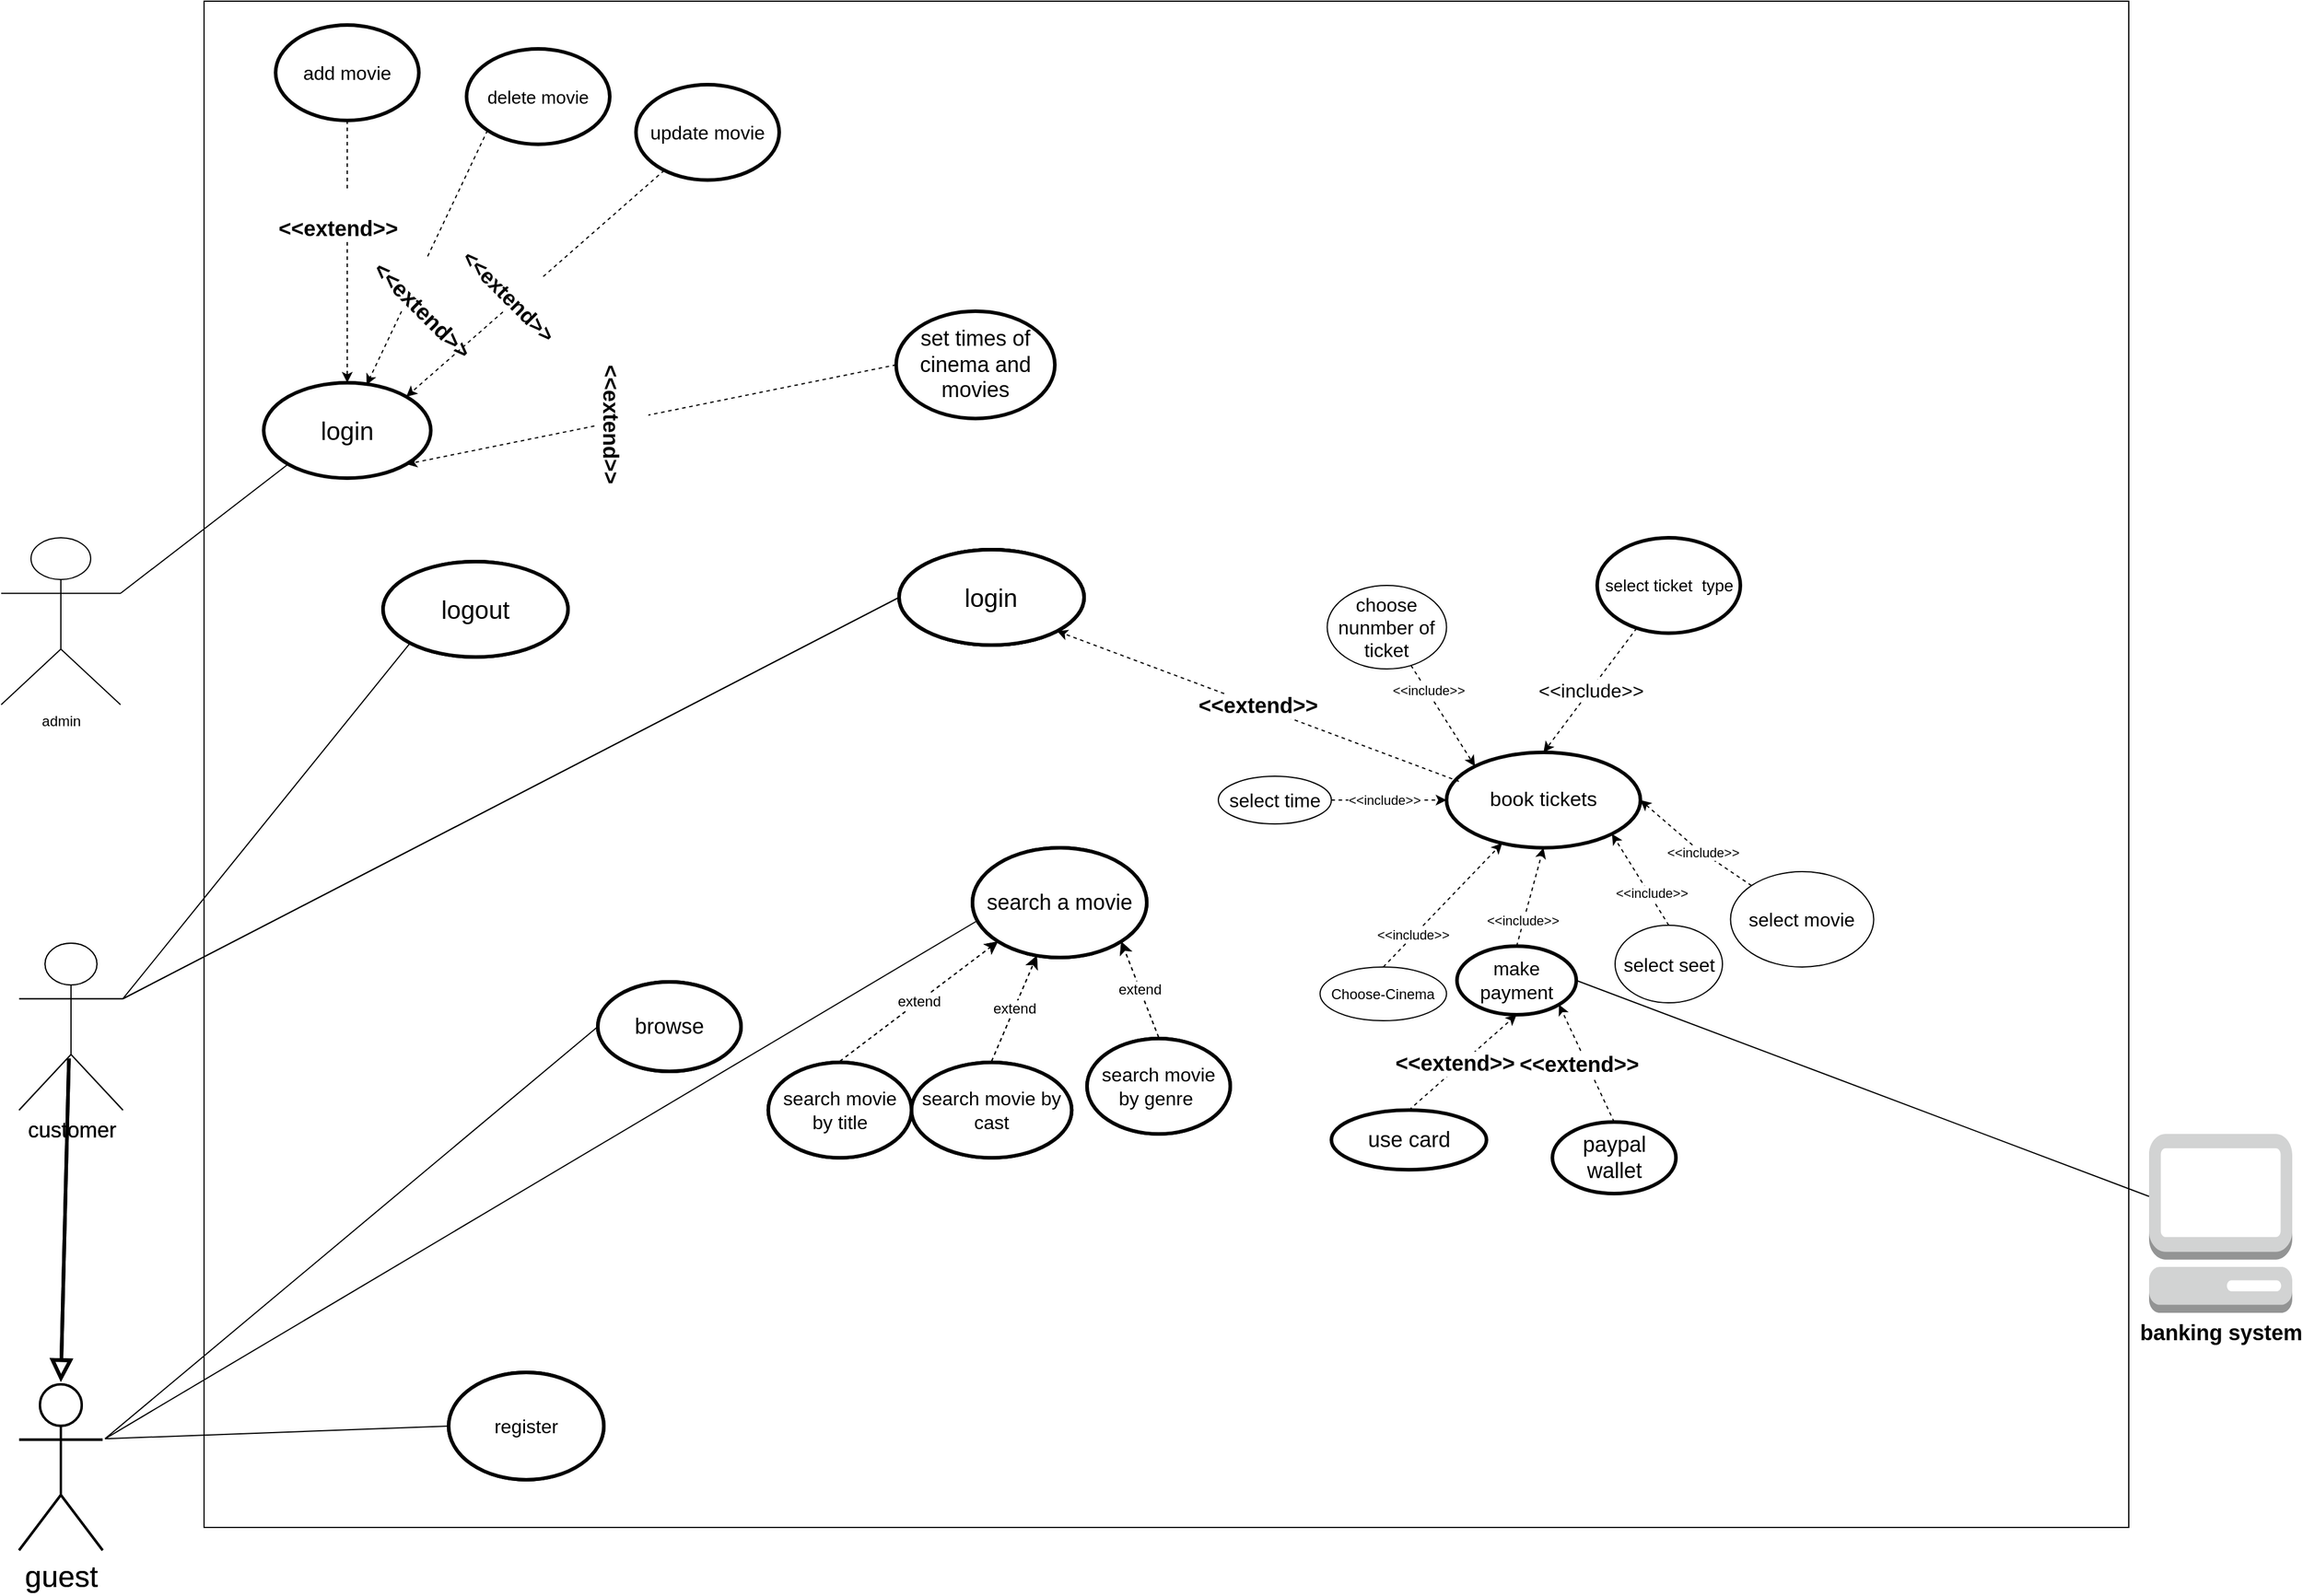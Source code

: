 <mxfile version="22.1.2" type="device">
  <diagram name="Page-1" id="yg3Ke7iq7xAfI2atLf7p">
    <mxGraphModel dx="1985" dy="968" grid="1" gridSize="10" guides="1" tooltips="1" connect="1" arrows="1" fold="1" page="1" pageScale="1" pageWidth="2339" pageHeight="3300" math="0" shadow="0">
      <root>
        <mxCell id="0" />
        <mxCell id="1" parent="0" />
        <mxCell id="-y94Y-7Hre3Z8ivUOW0h-22" value="" style="whiteSpace=wrap;html=1;direction=south;" parent="1" vertex="1">
          <mxGeometry x="380" y="250" width="1613" height="1280" as="geometry" />
        </mxCell>
        <mxCell id="-y94Y-7Hre3Z8ivUOW0h-24" value="admin&lt;br&gt;" style="shape=umlActor;verticalLabelPosition=bottom;verticalAlign=top;html=1;outlineConnect=0;" parent="1" vertex="1">
          <mxGeometry x="210" y="700" width="100" height="140" as="geometry" />
        </mxCell>
        <mxCell id="-y94Y-7Hre3Z8ivUOW0h-39" value="delete movie" style="ellipse;whiteSpace=wrap;html=1;strokeWidth=3;fontSize=15;" parent="1" vertex="1">
          <mxGeometry x="600" y="290" width="120" height="80" as="geometry" />
        </mxCell>
        <mxCell id="-y94Y-7Hre3Z8ivUOW0h-40" value="update movie" style="ellipse;whiteSpace=wrap;html=1;strokeWidth=3;fontSize=16;" parent="1" vertex="1">
          <mxGeometry x="742" y="320" width="120" height="80" as="geometry" />
        </mxCell>
        <mxCell id="-y94Y-7Hre3Z8ivUOW0h-41" value="add movie" style="ellipse;whiteSpace=wrap;html=1;strokeWidth=3;fontSize=16;" parent="1" vertex="1">
          <mxGeometry x="440" y="270" width="120" height="80" as="geometry" />
        </mxCell>
        <mxCell id="-y94Y-7Hre3Z8ivUOW0h-73" value="customer" style="shape=umlActor;verticalLabelPosition=bottom;verticalAlign=top;html=1;outlineConnect=0;fontSize=18;" parent="1" vertex="1">
          <mxGeometry x="225" y="1040" width="87" height="140" as="geometry" />
        </mxCell>
        <mxCell id="-y94Y-7Hre3Z8ivUOW0h-74" value="login" style="ellipse;whiteSpace=wrap;html=1;fontSize=21;strokeWidth=3;" parent="1" vertex="1">
          <mxGeometry x="962.49" y="710" width="155" height="80" as="geometry" />
        </mxCell>
        <mxCell id="-y94Y-7Hre3Z8ivUOW0h-75" value="" style="endArrow=none;html=1;rounded=0;exitX=1;exitY=0.333;exitDx=0;exitDy=0;exitPerimeter=0;entryX=0;entryY=0.5;entryDx=0;entryDy=0;" parent="1" source="-y94Y-7Hre3Z8ivUOW0h-73" target="-y94Y-7Hre3Z8ivUOW0h-74" edge="1">
          <mxGeometry width="50" height="50" relative="1" as="geometry">
            <mxPoint x="310" y="1110" as="sourcePoint" />
            <mxPoint x="570" y="1140" as="targetPoint" />
          </mxGeometry>
        </mxCell>
        <mxCell id="-y94Y-7Hre3Z8ivUOW0h-78" value="" style="endArrow=none;html=1;rounded=0;entryX=0;entryY=0.5;entryDx=0;entryDy=0;exitX=1;exitY=0.333;exitDx=0;exitDy=0;exitPerimeter=0;" parent="1" source="6ZLHxFZw9dPeJ8HSJJP--1" target="tcdiOta1i8A0kSMpZ-dg-1" edge="1">
          <mxGeometry width="50" height="50" relative="1" as="geometry">
            <mxPoint x="317" y="1211.69" as="sourcePoint" />
            <mxPoint x="740.0" y="1631.69" as="targetPoint" />
          </mxGeometry>
        </mxCell>
        <mxCell id="-y94Y-7Hre3Z8ivUOW0h-80" value="book tickets" style="ellipse;whiteSpace=wrap;html=1;fontSize=17;strokeWidth=3;" parent="1" vertex="1">
          <mxGeometry x="1421.25" y="880" width="162.5" height="80" as="geometry" />
        </mxCell>
        <mxCell id="qH8tkPK954UpogB6O1-f-7" value="&lt;span style=&quot;font-size: 18px;&quot;&gt;browse&lt;/span&gt;" style="ellipse;whiteSpace=wrap;html=1;strokeWidth=3;" parent="1" vertex="1">
          <mxGeometry x="710" y="1072.5" width="120" height="75" as="geometry" />
        </mxCell>
        <mxCell id="qH8tkPK954UpogB6O1-f-19" value="&lt;font style=&quot;font-size: 18px;&quot;&gt;set times of cinema and movies&lt;/font&gt;" style="ellipse;whiteSpace=wrap;html=1;strokeWidth=3;" parent="1" vertex="1">
          <mxGeometry x="960" y="510" width="133" height="90" as="geometry" />
        </mxCell>
        <mxCell id="6ZLHxFZw9dPeJ8HSJJP--1" value="guest" style="shape=umlActor;verticalLabelPosition=bottom;verticalAlign=top;html=1;outlineConnect=0;strokeWidth=2;perimeterSpacing=2;gradientColor=none;fontSize=25;" parent="1" vertex="1">
          <mxGeometry x="225" y="1410.0" width="70" height="139.12" as="geometry" />
        </mxCell>
        <mxCell id="6ZLHxFZw9dPeJ8HSJJP--14" value="login" style="ellipse;whiteSpace=wrap;html=1;strokeWidth=3;fontSize=21;" parent="1" vertex="1">
          <mxGeometry x="430" y="570" width="140" height="80" as="geometry" />
        </mxCell>
        <mxCell id="tcdiOta1i8A0kSMpZ-dg-1" value="register" style="ellipse;whiteSpace=wrap;html=1;fontSize=16;strokeWidth=3;" parent="1" vertex="1">
          <mxGeometry x="585" y="1400" width="130" height="90" as="geometry" />
        </mxCell>
        <mxCell id="MmWd50pi_uw82_twLhVZ-1" value="" style="endArrow=classic;html=1;rounded=0;exitX=0;exitY=1;exitDx=0;exitDy=0;entryX=0.616;entryY=0.022;entryDx=0;entryDy=0;dashed=1;entryPerimeter=0;" parent="1" source="-y94Y-7Hre3Z8ivUOW0h-39" target="6ZLHxFZw9dPeJ8HSJJP--14" edge="1">
          <mxGeometry relative="1" as="geometry">
            <mxPoint x="650" y="420" as="sourcePoint" />
            <mxPoint x="750" y="420" as="targetPoint" />
          </mxGeometry>
        </mxCell>
        <mxCell id="MmWd50pi_uw82_twLhVZ-2" value="&lt;br style=&quot;border-color: var(--border-color); font-size: 18px;&quot;&gt;&amp;lt;&amp;lt;extend&amp;gt;&amp;gt;" style="edgeLabel;resizable=0;html=1;align=center;verticalAlign=bottom;fontSize=19;horizontal=1;fontStyle=1;rotation=45;" parent="MmWd50pi_uw82_twLhVZ-1" connectable="0" vertex="1">
          <mxGeometry relative="1" as="geometry">
            <mxPoint x="-15" y="54" as="offset" />
          </mxGeometry>
        </mxCell>
        <mxCell id="MmWd50pi_uw82_twLhVZ-3" value="" style="endArrow=classic;html=1;rounded=0;entryX=1;entryY=0;entryDx=0;entryDy=0;dashed=1;" parent="1" source="-y94Y-7Hre3Z8ivUOW0h-40" target="6ZLHxFZw9dPeJ8HSJJP--14" edge="1">
          <mxGeometry relative="1" as="geometry">
            <mxPoint x="660" y="490" as="sourcePoint" />
            <mxPoint x="760" y="490" as="targetPoint" />
          </mxGeometry>
        </mxCell>
        <mxCell id="MmWd50pi_uw82_twLhVZ-4" value="&lt;br style=&quot;border-color: var(--border-color);&quot;&gt;&amp;lt;&amp;lt;extend&amp;gt;&amp;gt;" style="edgeLabel;resizable=0;html=1;align=center;verticalAlign=middle;fontSize=18;fontStyle=1;rotation=45;" parent="MmWd50pi_uw82_twLhVZ-3" connectable="0" vertex="1">
          <mxGeometry relative="1" as="geometry">
            <mxPoint x="-15" y="3" as="offset" />
          </mxGeometry>
        </mxCell>
        <mxCell id="MmWd50pi_uw82_twLhVZ-5" value="" style="endArrow=classic;html=1;rounded=0;entryX=0.5;entryY=0;entryDx=0;entryDy=0;exitX=0.5;exitY=1;exitDx=0;exitDy=0;dashed=1;" parent="1" source="-y94Y-7Hre3Z8ivUOW0h-41" target="6ZLHxFZw9dPeJ8HSJJP--14" edge="1">
          <mxGeometry relative="1" as="geometry">
            <mxPoint x="780" y="560" as="sourcePoint" />
            <mxPoint x="880" y="560" as="targetPoint" />
          </mxGeometry>
        </mxCell>
        <mxCell id="MmWd50pi_uw82_twLhVZ-6" value="&lt;br&gt;&lt;span style=&quot;color: rgb(0, 0, 0); font-family: Helvetica; font-size: 18px; font-style: normal; font-variant-ligatures: normal; font-variant-caps: normal; letter-spacing: normal; orphans: 2; text-align: center; text-indent: 0px; text-transform: none; widows: 2; word-spacing: 0px; -webkit-text-stroke-width: 0px; background-color: rgb(255, 255, 255); text-decoration-thickness: initial; text-decoration-style: initial; text-decoration-color: initial; float: none; display: inline !important;&quot;&gt;&amp;lt;&amp;lt;extend&amp;gt;&amp;gt;&lt;/span&gt;&lt;br&gt;" style="edgeLabel;resizable=0;html=1;align=center;verticalAlign=middle;fontSize=18;fontStyle=1" parent="MmWd50pi_uw82_twLhVZ-5" connectable="0" vertex="1">
          <mxGeometry relative="1" as="geometry">
            <mxPoint x="-8" y="-30" as="offset" />
          </mxGeometry>
        </mxCell>
        <mxCell id="tcdiOta1i8A0kSMpZ-dg-3" value="" style="endArrow=none;html=1;rounded=0;fontSize=12;curved=1;entryX=1;entryY=0.333;entryDx=0;entryDy=0;exitX=0;exitY=0.5;exitDx=0;exitDy=0;entryPerimeter=0;" parent="1" source="qH8tkPK954UpogB6O1-f-7" target="6ZLHxFZw9dPeJ8HSJJP--1" edge="1">
          <mxGeometry width="50" height="50" relative="1" as="geometry">
            <mxPoint x="760" y="1610" as="sourcePoint" />
            <mxPoint x="810" y="1560" as="targetPoint" />
          </mxGeometry>
        </mxCell>
        <mxCell id="D0IXIOYb1nLs3hfbs79F-8" value="" style="endArrow=classic;html=1;rounded=0;exitX=0;exitY=0.5;exitDx=0;exitDy=0;dashed=1;entryX=1;entryY=1;entryDx=0;entryDy=0;" parent="1" source="qH8tkPK954UpogB6O1-f-19" target="6ZLHxFZw9dPeJ8HSJJP--14" edge="1">
          <mxGeometry relative="1" as="geometry">
            <mxPoint x="790.001" y="701.2" as="sourcePoint" />
            <mxPoint x="550" y="670" as="targetPoint" />
          </mxGeometry>
        </mxCell>
        <mxCell id="D0IXIOYb1nLs3hfbs79F-9" value="&lt;br style=&quot;border-color: var(--border-color);&quot;&gt;&amp;lt;&amp;lt;extend&amp;gt;&amp;gt;" style="edgeLabel;resizable=0;html=1;align=center;verticalAlign=middle;fontSize=18;fontStyle=1;rotation=90;" parent="D0IXIOYb1nLs3hfbs79F-8" connectable="0" vertex="1">
          <mxGeometry relative="1" as="geometry">
            <mxPoint x="-23" y="8" as="offset" />
          </mxGeometry>
        </mxCell>
        <mxCell id="tcdiOta1i8A0kSMpZ-dg-13" value="search a movie" style="ellipse;whiteSpace=wrap;html=1;fontSize=18;strokeWidth=3;" parent="1" vertex="1">
          <mxGeometry x="1024" y="960" width="146" height="92" as="geometry" />
        </mxCell>
        <mxCell id="tcdiOta1i8A0kSMpZ-dg-14" value="" style="endArrow=none;html=1;rounded=0;fontSize=12;startSize=8;endSize=8;curved=1;exitX=1;exitY=0.333;exitDx=0;exitDy=0;exitPerimeter=0;" parent="1" source="6ZLHxFZw9dPeJ8HSJJP--1" edge="1">
          <mxGeometry width="50" height="50" relative="1" as="geometry">
            <mxPoint x="670" y="1140" as="sourcePoint" />
            <mxPoint x="1030" y="1020" as="targetPoint" />
          </mxGeometry>
        </mxCell>
        <mxCell id="D0IXIOYb1nLs3hfbs79F-10" value="" style="endArrow=classic;html=1;rounded=0;exitX=0.064;exitY=0.304;exitDx=0;exitDy=0;dashed=1;entryX=1;entryY=1;entryDx=0;entryDy=0;exitPerimeter=0;" parent="1" source="-y94Y-7Hre3Z8ivUOW0h-80" target="-y94Y-7Hre3Z8ivUOW0h-74" edge="1">
          <mxGeometry relative="1" as="geometry">
            <mxPoint x="780" y="1090" as="sourcePoint" />
            <mxPoint x="880" y="1090" as="targetPoint" />
          </mxGeometry>
        </mxCell>
        <mxCell id="D0IXIOYb1nLs3hfbs79F-11" value="&amp;lt;&amp;lt;extend&amp;gt;&amp;gt;" style="edgeLabel;resizable=0;html=1;align=center;verticalAlign=middle;fontSize=18;fontStyle=1" parent="D0IXIOYb1nLs3hfbs79F-10" connectable="0" vertex="1">
          <mxGeometry relative="1" as="geometry" />
        </mxCell>
        <mxCell id="tcdiOta1i8A0kSMpZ-dg-20" value="search movie by genre&amp;nbsp;" style="ellipse;whiteSpace=wrap;html=1;fontSize=16;strokeWidth=3;perimeterSpacing=1;spacing=4;" parent="1" vertex="1">
          <mxGeometry x="1120" y="1120" width="120" height="80" as="geometry" />
        </mxCell>
        <mxCell id="tcdiOta1i8A0kSMpZ-dg-21" value="extend" style="endArrow=classic;html=1;rounded=0;fontSize=12;startSize=8;endSize=8;curved=1;entryX=1;entryY=1;entryDx=0;entryDy=0;exitX=0.5;exitY=0;exitDx=0;exitDy=0;dashed=1;" parent="1" source="tcdiOta1i8A0kSMpZ-dg-20" target="tcdiOta1i8A0kSMpZ-dg-13" edge="1">
          <mxGeometry width="50" height="50" relative="1" as="geometry">
            <mxPoint x="910" y="1390" as="sourcePoint" />
            <mxPoint x="960" y="1340" as="targetPoint" />
          </mxGeometry>
        </mxCell>
        <mxCell id="tcdiOta1i8A0kSMpZ-dg-22" value="make payment" style="ellipse;whiteSpace=wrap;html=1;fontSize=16;strokeWidth=3;" parent="1" vertex="1">
          <mxGeometry x="1430" y="1042.5" width="100" height="57.5" as="geometry" />
        </mxCell>
        <mxCell id="D0IXIOYb1nLs3hfbs79F-17" value="use card" style="ellipse;whiteSpace=wrap;html=1;fontSize=18;strokeWidth=3;" parent="1" vertex="1">
          <mxGeometry x="1324.75" y="1180" width="130" height="50" as="geometry" />
        </mxCell>
        <mxCell id="D0IXIOYb1nLs3hfbs79F-20" value="" style="endArrow=classic;html=1;rounded=0;dashed=1;exitX=0.5;exitY=0;exitDx=0;exitDy=0;entryX=0.5;entryY=1;entryDx=0;entryDy=0;" parent="1" source="D0IXIOYb1nLs3hfbs79F-17" target="tcdiOta1i8A0kSMpZ-dg-22" edge="1">
          <mxGeometry relative="1" as="geometry">
            <mxPoint x="950" y="1180" as="sourcePoint" />
            <mxPoint x="1050" y="1180" as="targetPoint" />
          </mxGeometry>
        </mxCell>
        <mxCell id="D0IXIOYb1nLs3hfbs79F-21" value="&amp;lt;&amp;lt;extend&amp;gt;&amp;gt;" style="edgeLabel;resizable=0;html=1;align=center;verticalAlign=middle;fontStyle=1;fontSize=18;" parent="D0IXIOYb1nLs3hfbs79F-20" connectable="0" vertex="1">
          <mxGeometry relative="1" as="geometry">
            <mxPoint x="-7" y="1" as="offset" />
          </mxGeometry>
        </mxCell>
        <mxCell id="aZdOu7CB169W8C6AxBHi-2" value="choose nunmber of ticket" style="ellipse;whiteSpace=wrap;html=1;fontSize=16;" parent="1" vertex="1">
          <mxGeometry x="1321.25" y="740" width="100" height="70" as="geometry" />
        </mxCell>
        <mxCell id="aZdOu7CB169W8C6AxBHi-3" value="select seet" style="ellipse;whiteSpace=wrap;html=1;fontSize=16;" parent="1" vertex="1">
          <mxGeometry x="1562.5" y="1025" width="90" height="65" as="geometry" />
        </mxCell>
        <mxCell id="aZdOu7CB169W8C6AxBHi-5" value="select time" style="ellipse;whiteSpace=wrap;html=1;fontSize=16;" parent="1" vertex="1">
          <mxGeometry x="1230" y="900" width="94.75" height="40" as="geometry" />
        </mxCell>
        <mxCell id="iFCIAtgVRQf8pX4OSFV1-1" value="search movie by cast" style="ellipse;whiteSpace=wrap;html=1;fontSize=16;strokeWidth=3;perimeterSpacing=1;spacing=4;" parent="1" vertex="1">
          <mxGeometry x="972.87" y="1140" width="134.25" height="80" as="geometry" />
        </mxCell>
        <mxCell id="iFCIAtgVRQf8pX4OSFV1-2" value="search movie by title" style="ellipse;whiteSpace=wrap;html=1;fontSize=16;strokeWidth=3;perimeterSpacing=1;spacing=4;" parent="1" vertex="1">
          <mxGeometry x="852.87" y="1140" width="120" height="80" as="geometry" />
        </mxCell>
        <mxCell id="iFCIAtgVRQf8pX4OSFV1-3" value="extend" style="endArrow=classic;html=1;rounded=0;fontSize=12;startSize=8;endSize=8;curved=1;exitX=0.5;exitY=0;exitDx=0;exitDy=0;dashed=1;" parent="1" source="iFCIAtgVRQf8pX4OSFV1-1" target="tcdiOta1i8A0kSMpZ-dg-13" edge="1">
          <mxGeometry width="50" height="50" relative="1" as="geometry">
            <mxPoint x="1150" y="1431" as="sourcePoint" />
            <mxPoint x="1020" y="1473" as="targetPoint" />
          </mxGeometry>
        </mxCell>
        <mxCell id="iFCIAtgVRQf8pX4OSFV1-4" value="extend" style="endArrow=classic;html=1;rounded=0;fontSize=12;startSize=8;endSize=8;curved=1;entryX=0;entryY=1;entryDx=0;entryDy=0;dashed=1;exitX=0.5;exitY=0;exitDx=0;exitDy=0;" parent="1" source="iFCIAtgVRQf8pX4OSFV1-2" target="tcdiOta1i8A0kSMpZ-dg-13" edge="1">
          <mxGeometry width="50" height="50" relative="1" as="geometry">
            <mxPoint x="755" y="1369" as="sourcePoint" />
            <mxPoint x="625" y="1411" as="targetPoint" />
          </mxGeometry>
        </mxCell>
        <mxCell id="1MkKDF65-pV2w3LC0oFH-8" value="" style="endArrow=classic;html=1;rounded=0;entryX=0.5;entryY=0;entryDx=0;entryDy=0;dashed=1;" parent="1" source="1MkKDF65-pV2w3LC0oFH-10" target="-y94Y-7Hre3Z8ivUOW0h-80" edge="1">
          <mxGeometry relative="1" as="geometry">
            <mxPoint x="970" y="720" as="sourcePoint" />
            <mxPoint x="1070" y="740" as="targetPoint" />
          </mxGeometry>
        </mxCell>
        <mxCell id="1MkKDF65-pV2w3LC0oFH-9" value="&amp;lt;&amp;lt;include&amp;gt;&amp;gt;" style="edgeLabel;resizable=0;html=1;align=center;verticalAlign=middle;rotation=0;fontSize=16;" parent="1MkKDF65-pV2w3LC0oFH-8" connectable="0" vertex="1">
          <mxGeometry relative="1" as="geometry" />
        </mxCell>
        <mxCell id="1MkKDF65-pV2w3LC0oFH-10" value="&lt;font style=&quot;font-size: 14px;&quot;&gt;select ticket&amp;nbsp; type&lt;/font&gt;" style="ellipse;whiteSpace=wrap;html=1;strokeWidth=3;fontSize=14;" parent="1" vertex="1">
          <mxGeometry x="1547.5" y="700" width="120" height="80" as="geometry" />
        </mxCell>
        <mxCell id="cTY3iWZ7XMoFeY537dvO-1" value="paypal wallet" style="ellipse;whiteSpace=wrap;html=1;fontSize=18;strokeWidth=3;" parent="1" vertex="1">
          <mxGeometry x="1510" y="1190" width="103.5" height="60" as="geometry" />
        </mxCell>
        <mxCell id="cTY3iWZ7XMoFeY537dvO-2" value="" style="endArrow=classic;html=1;rounded=0;dashed=1;exitX=0.5;exitY=0;exitDx=0;exitDy=0;entryX=1;entryY=1;entryDx=0;entryDy=0;" parent="1" source="cTY3iWZ7XMoFeY537dvO-1" target="tcdiOta1i8A0kSMpZ-dg-22" edge="1">
          <mxGeometry relative="1" as="geometry">
            <mxPoint x="1387" y="1360" as="sourcePoint" />
            <mxPoint x="1299" y="1255" as="targetPoint" />
          </mxGeometry>
        </mxCell>
        <mxCell id="cTY3iWZ7XMoFeY537dvO-3" value="&amp;lt;&amp;lt;extend&amp;gt;&amp;gt;" style="edgeLabel;resizable=0;html=1;align=center;verticalAlign=middle;fontStyle=1;fontSize=18;" parent="cTY3iWZ7XMoFeY537dvO-2" connectable="0" vertex="1">
          <mxGeometry relative="1" as="geometry">
            <mxPoint x="-7" y="1" as="offset" />
          </mxGeometry>
        </mxCell>
        <mxCell id="3n_wqUeXDbnykQZdqzvs-1" value="select movie" style="ellipse;whiteSpace=wrap;html=1;fontSize=16;" parent="1" vertex="1">
          <mxGeometry x="1659.25" y="980" width="120" height="80" as="geometry" />
        </mxCell>
        <mxCell id="izUT2mM0U8iyV-l38Wbw-1" value="" style="endArrow=none;html=1;rounded=0;entryX=0;entryY=1;entryDx=0;entryDy=0;exitX=1;exitY=0.333;exitDx=0;exitDy=0;exitPerimeter=0;" parent="1" source="-y94Y-7Hre3Z8ivUOW0h-24" target="6ZLHxFZw9dPeJ8HSJJP--14" edge="1">
          <mxGeometry width="50" height="50" relative="1" as="geometry">
            <mxPoint x="390" y="730" as="sourcePoint" />
            <mxPoint x="440" y="680" as="targetPoint" />
          </mxGeometry>
        </mxCell>
        <mxCell id="vCMYW2_R2wb4VHL95GSB-1" value="" style="edgeStyle=none;html=1;endArrow=block;endFill=0;endSize=12;verticalAlign=bottom;rounded=0;exitX=0.48;exitY=0.691;exitDx=0;exitDy=0;exitPerimeter=0;entryX=0.5;entryY=0;entryDx=0;entryDy=0;entryPerimeter=0;strokeWidth=3;" parent="1" source="-y94Y-7Hre3Z8ivUOW0h-73" target="6ZLHxFZw9dPeJ8HSJJP--1" edge="1">
          <mxGeometry width="160" relative="1" as="geometry">
            <mxPoint x="130" y="1310" as="sourcePoint" />
            <mxPoint x="290" y="1310" as="targetPoint" />
          </mxGeometry>
        </mxCell>
        <mxCell id="vCMYW2_R2wb4VHL95GSB-3" value="Choose-Cinema" style="ellipse;whiteSpace=wrap;html=1;" parent="1" vertex="1">
          <mxGeometry x="1315.25" y="1060" width="106" height="45" as="geometry" />
        </mxCell>
        <mxCell id="vCMYW2_R2wb4VHL95GSB-6" value="" style="endArrow=classic;html=1;rounded=0;dashed=1;entryX=1;entryY=0.5;entryDx=0;entryDy=0;exitX=0;exitY=0;exitDx=0;exitDy=0;" parent="1" source="3n_wqUeXDbnykQZdqzvs-1" target="-y94Y-7Hre3Z8ivUOW0h-80" edge="1">
          <mxGeometry width="50" height="50" relative="1" as="geometry">
            <mxPoint x="1410" y="1040" as="sourcePoint" />
            <mxPoint x="1460" y="990" as="targetPoint" />
            <Array as="points">
              <mxPoint x="1630" y="960" />
            </Array>
          </mxGeometry>
        </mxCell>
        <mxCell id="vCMYW2_R2wb4VHL95GSB-7" value="&amp;lt;&amp;lt;include&amp;gt;&amp;gt;" style="edgeLabel;html=1;align=center;verticalAlign=middle;resizable=0;points=[];" parent="vCMYW2_R2wb4VHL95GSB-6" vertex="1" connectable="0">
          <mxGeometry x="-0.156" relative="1" as="geometry">
            <mxPoint as="offset" />
          </mxGeometry>
        </mxCell>
        <mxCell id="vCMYW2_R2wb4VHL95GSB-8" value="" style="endArrow=classic;html=1;rounded=0;entryX=1;entryY=1;entryDx=0;entryDy=0;exitX=0.5;exitY=0;exitDx=0;exitDy=0;dashed=1;" parent="1" source="aZdOu7CB169W8C6AxBHi-3" target="-y94Y-7Hre3Z8ivUOW0h-80" edge="1">
          <mxGeometry width="50" height="50" relative="1" as="geometry">
            <mxPoint x="1530" y="1050" as="sourcePoint" />
            <mxPoint x="1580" y="1000" as="targetPoint" />
          </mxGeometry>
        </mxCell>
        <mxCell id="vCMYW2_R2wb4VHL95GSB-9" value="&amp;lt;&amp;lt;include&amp;gt;&amp;gt;" style="edgeLabel;html=1;align=center;verticalAlign=middle;resizable=0;points=[];" parent="vCMYW2_R2wb4VHL95GSB-8" vertex="1" connectable="0">
          <mxGeometry x="-0.313" y="-2" relative="1" as="geometry">
            <mxPoint as="offset" />
          </mxGeometry>
        </mxCell>
        <mxCell id="vCMYW2_R2wb4VHL95GSB-10" value="" style="endArrow=classic;html=1;rounded=0;entryX=0.5;entryY=1;entryDx=0;entryDy=0;exitX=0.5;exitY=0;exitDx=0;exitDy=0;dashed=1;" parent="1" source="tcdiOta1i8A0kSMpZ-dg-22" target="-y94Y-7Hre3Z8ivUOW0h-80" edge="1">
          <mxGeometry width="50" height="50" relative="1" as="geometry">
            <mxPoint x="1430" y="1040" as="sourcePoint" />
            <mxPoint x="1480" y="990" as="targetPoint" />
          </mxGeometry>
        </mxCell>
        <mxCell id="vCMYW2_R2wb4VHL95GSB-11" value="&amp;lt;&amp;lt;include&amp;gt;&amp;gt;" style="edgeLabel;html=1;align=center;verticalAlign=middle;resizable=0;points=[];" parent="vCMYW2_R2wb4VHL95GSB-10" vertex="1" connectable="0">
          <mxGeometry x="-0.491" y="1" relative="1" as="geometry">
            <mxPoint as="offset" />
          </mxGeometry>
        </mxCell>
        <mxCell id="vCMYW2_R2wb4VHL95GSB-12" value="" style="endArrow=classic;html=1;rounded=0;exitX=0.5;exitY=0;exitDx=0;exitDy=0;dashed=1;" parent="1" source="vCMYW2_R2wb4VHL95GSB-3" target="-y94Y-7Hre3Z8ivUOW0h-80" edge="1">
          <mxGeometry width="50" height="50" relative="1" as="geometry">
            <mxPoint x="1398.95" y="1045" as="sourcePoint" />
            <mxPoint x="1399.95" y="962" as="targetPoint" />
          </mxGeometry>
        </mxCell>
        <mxCell id="vCMYW2_R2wb4VHL95GSB-13" value="&amp;lt;&amp;lt;include&amp;gt;&amp;gt;" style="edgeLabel;html=1;align=center;verticalAlign=middle;resizable=0;points=[];" parent="vCMYW2_R2wb4VHL95GSB-12" vertex="1" connectable="0">
          <mxGeometry x="-0.491" y="1" relative="1" as="geometry">
            <mxPoint as="offset" />
          </mxGeometry>
        </mxCell>
        <mxCell id="vCMYW2_R2wb4VHL95GSB-18" value="" style="endArrow=classic;html=1;rounded=0;entryX=0;entryY=0.5;entryDx=0;entryDy=0;exitX=1;exitY=0.5;exitDx=0;exitDy=0;dashed=1;" parent="1" source="aZdOu7CB169W8C6AxBHi-5" target="-y94Y-7Hre3Z8ivUOW0h-80" edge="1">
          <mxGeometry width="50" height="50" relative="1" as="geometry">
            <mxPoint x="1300" y="1078" as="sourcePoint" />
            <mxPoint x="1455" y="958" as="targetPoint" />
          </mxGeometry>
        </mxCell>
        <mxCell id="vCMYW2_R2wb4VHL95GSB-19" value="&amp;lt;&amp;lt;include&amp;gt;&amp;gt;" style="edgeLabel;html=1;align=center;verticalAlign=middle;resizable=0;points=[];rotation=0;" parent="vCMYW2_R2wb4VHL95GSB-18" vertex="1" connectable="0">
          <mxGeometry x="-0.491" y="1" relative="1" as="geometry">
            <mxPoint x="19" y="1" as="offset" />
          </mxGeometry>
        </mxCell>
        <mxCell id="vCMYW2_R2wb4VHL95GSB-20" value="" style="endArrow=classic;html=1;rounded=0;entryX=0;entryY=0;entryDx=0;entryDy=0;dashed=1;" parent="1" source="aZdOu7CB169W8C6AxBHi-2" target="-y94Y-7Hre3Z8ivUOW0h-80" edge="1">
          <mxGeometry width="50" height="50" relative="1" as="geometry">
            <mxPoint x="1310" y="1088" as="sourcePoint" />
            <mxPoint x="1465" y="968" as="targetPoint" />
          </mxGeometry>
        </mxCell>
        <mxCell id="vCMYW2_R2wb4VHL95GSB-21" value="&amp;lt;&amp;lt;include&amp;gt;&amp;gt;" style="edgeLabel;html=1;align=center;verticalAlign=middle;resizable=0;points=[];" parent="vCMYW2_R2wb4VHL95GSB-20" vertex="1" connectable="0">
          <mxGeometry x="-0.491" y="1" relative="1" as="geometry">
            <mxPoint as="offset" />
          </mxGeometry>
        </mxCell>
        <mxCell id="vCMYW2_R2wb4VHL95GSB-26" value="logout" style="ellipse;whiteSpace=wrap;html=1;fontSize=21;strokeWidth=3;" parent="1" vertex="1">
          <mxGeometry x="530" y="720" width="155" height="80" as="geometry" />
        </mxCell>
        <mxCell id="vCMYW2_R2wb4VHL95GSB-27" value="" style="endArrow=none;html=1;rounded=0;exitX=1;exitY=0.333;exitDx=0;exitDy=0;exitPerimeter=0;entryX=0;entryY=1;entryDx=0;entryDy=0;" parent="1" source="-y94Y-7Hre3Z8ivUOW0h-73" target="vCMYW2_R2wb4VHL95GSB-26" edge="1">
          <mxGeometry width="50" height="50" relative="1" as="geometry">
            <mxPoint x="322" y="1097" as="sourcePoint" />
            <mxPoint x="980" y="690" as="targetPoint" />
          </mxGeometry>
        </mxCell>
        <mxCell id="vCMYW2_R2wb4VHL95GSB-29" value="&lt;b&gt;&lt;font style=&quot;font-size: 18px;&quot;&gt;banking system&lt;/font&gt;&lt;/b&gt;" style="outlineConnect=0;dashed=0;verticalLabelPosition=bottom;verticalAlign=top;align=center;html=1;shape=mxgraph.aws3.management_console;fillColor=#D2D3D3;gradientColor=none;" parent="1" vertex="1">
          <mxGeometry x="2010" y="1200" width="120" height="150" as="geometry" />
        </mxCell>
        <mxCell id="vCMYW2_R2wb4VHL95GSB-30" value="" style="endArrow=none;html=1;rounded=0;exitX=1;exitY=0.5;exitDx=0;exitDy=0;" parent="1" source="tcdiOta1i8A0kSMpZ-dg-22" target="vCMYW2_R2wb4VHL95GSB-29" edge="1">
          <mxGeometry width="50" height="50" relative="1" as="geometry">
            <mxPoint x="1830" y="1170" as="sourcePoint" />
            <mxPoint x="1880" y="1120" as="targetPoint" />
          </mxGeometry>
        </mxCell>
        <mxCell id="AFnoS7I9iv0TcLCco9pe-2" value="login" style="ellipse;whiteSpace=wrap;html=1;fontSize=21;strokeWidth=3;" parent="1" vertex="1">
          <mxGeometry x="962.49" y="710" width="155" height="80" as="geometry" />
        </mxCell>
        <mxCell id="AFnoS7I9iv0TcLCco9pe-3" value="" style="endArrow=none;html=1;rounded=0;exitX=1;exitY=0.333;exitDx=0;exitDy=0;exitPerimeter=0;entryX=0;entryY=0.5;entryDx=0;entryDy=0;" parent="1" target="AFnoS7I9iv0TcLCco9pe-2" edge="1">
          <mxGeometry width="50" height="50" relative="1" as="geometry">
            <mxPoint x="312" y="1086.667" as="sourcePoint" />
            <mxPoint x="570" y="1140" as="targetPoint" />
          </mxGeometry>
        </mxCell>
        <mxCell id="AFnoS7I9iv0TcLCco9pe-5" value="&lt;span style=&quot;font-size: 18px;&quot;&gt;browse&lt;/span&gt;" style="ellipse;whiteSpace=wrap;html=1;strokeWidth=3;" parent="1" vertex="1">
          <mxGeometry x="710" y="1072.5" width="120" height="75" as="geometry" />
        </mxCell>
        <mxCell id="AFnoS7I9iv0TcLCco9pe-7" value="register" style="ellipse;whiteSpace=wrap;html=1;fontSize=16;strokeWidth=3;" parent="1" vertex="1">
          <mxGeometry x="585" y="1400" width="130" height="90" as="geometry" />
        </mxCell>
        <mxCell id="AFnoS7I9iv0TcLCco9pe-8" value="search a movie" style="ellipse;whiteSpace=wrap;html=1;fontSize=18;strokeWidth=3;" parent="1" vertex="1">
          <mxGeometry x="1024" y="960" width="146" height="92" as="geometry" />
        </mxCell>
        <mxCell id="AFnoS7I9iv0TcLCco9pe-9" value="search movie by genre&amp;nbsp;" style="ellipse;whiteSpace=wrap;html=1;fontSize=16;strokeWidth=3;perimeterSpacing=1;spacing=4;" parent="1" vertex="1">
          <mxGeometry x="1120" y="1120" width="120" height="80" as="geometry" />
        </mxCell>
        <mxCell id="AFnoS7I9iv0TcLCco9pe-10" value="extend" style="endArrow=classic;html=1;rounded=0;fontSize=12;startSize=8;endSize=8;curved=1;entryX=1;entryY=1;entryDx=0;entryDy=0;exitX=0.5;exitY=0;exitDx=0;exitDy=0;dashed=1;" parent="1" source="AFnoS7I9iv0TcLCco9pe-9" target="AFnoS7I9iv0TcLCco9pe-8" edge="1">
          <mxGeometry width="50" height="50" relative="1" as="geometry">
            <mxPoint x="910" y="1390" as="sourcePoint" />
            <mxPoint x="960" y="1340" as="targetPoint" />
          </mxGeometry>
        </mxCell>
        <mxCell id="AFnoS7I9iv0TcLCco9pe-11" value="search movie by cast" style="ellipse;whiteSpace=wrap;html=1;fontSize=16;strokeWidth=3;perimeterSpacing=1;spacing=4;" parent="1" vertex="1">
          <mxGeometry x="972.87" y="1140" width="134.25" height="80" as="geometry" />
        </mxCell>
        <mxCell id="AFnoS7I9iv0TcLCco9pe-12" value="search movie by title" style="ellipse;whiteSpace=wrap;html=1;fontSize=16;strokeWidth=3;perimeterSpacing=1;spacing=4;" parent="1" vertex="1">
          <mxGeometry x="852.87" y="1140" width="120" height="80" as="geometry" />
        </mxCell>
        <mxCell id="AFnoS7I9iv0TcLCco9pe-13" value="extend" style="endArrow=classic;html=1;rounded=0;fontSize=12;startSize=8;endSize=8;curved=1;exitX=0.5;exitY=0;exitDx=0;exitDy=0;dashed=1;" parent="1" source="AFnoS7I9iv0TcLCco9pe-11" target="AFnoS7I9iv0TcLCco9pe-8" edge="1">
          <mxGeometry width="50" height="50" relative="1" as="geometry">
            <mxPoint x="1150" y="1431" as="sourcePoint" />
            <mxPoint x="1020" y="1473" as="targetPoint" />
          </mxGeometry>
        </mxCell>
        <mxCell id="AFnoS7I9iv0TcLCco9pe-14" value="extend" style="endArrow=classic;html=1;rounded=0;fontSize=12;startSize=8;endSize=8;curved=1;entryX=0;entryY=1;entryDx=0;entryDy=0;dashed=1;exitX=0.5;exitY=0;exitDx=0;exitDy=0;" parent="1" source="AFnoS7I9iv0TcLCco9pe-12" target="AFnoS7I9iv0TcLCco9pe-8" edge="1">
          <mxGeometry width="50" height="50" relative="1" as="geometry">
            <mxPoint x="755" y="1369" as="sourcePoint" />
            <mxPoint x="625" y="1411" as="targetPoint" />
          </mxGeometry>
        </mxCell>
        <mxCell id="AFnoS7I9iv0TcLCco9pe-19" value="login" style="ellipse;whiteSpace=wrap;html=1;fontSize=21;strokeWidth=3;" parent="1" vertex="1">
          <mxGeometry x="962.49" y="710" width="155" height="80" as="geometry" />
        </mxCell>
        <mxCell id="AFnoS7I9iv0TcLCco9pe-20" value="logout" style="ellipse;whiteSpace=wrap;html=1;fontSize=21;strokeWidth=3;" parent="1" vertex="1">
          <mxGeometry x="530" y="720" width="155" height="80" as="geometry" />
        </mxCell>
        <mxCell id="AFnoS7I9iv0TcLCco9pe-21" value="customer" style="shape=umlActor;verticalLabelPosition=bottom;verticalAlign=top;html=1;outlineConnect=0;fontSize=18;" parent="1" vertex="1">
          <mxGeometry x="225" y="1040" width="87" height="140" as="geometry" />
        </mxCell>
        <mxCell id="AFnoS7I9iv0TcLCco9pe-22" value="" style="edgeStyle=none;html=1;endArrow=block;endFill=0;endSize=12;verticalAlign=bottom;rounded=0;exitX=0.48;exitY=0.691;exitDx=0;exitDy=0;exitPerimeter=0;entryX=0.5;entryY=0;entryDx=0;entryDy=0;entryPerimeter=0;strokeWidth=3;" parent="1" source="AFnoS7I9iv0TcLCco9pe-21" target="AFnoS7I9iv0TcLCco9pe-23" edge="1">
          <mxGeometry width="160" relative="1" as="geometry">
            <mxPoint x="130" y="1310" as="sourcePoint" />
            <mxPoint x="290" y="1310" as="targetPoint" />
          </mxGeometry>
        </mxCell>
        <mxCell id="AFnoS7I9iv0TcLCco9pe-23" value="guest" style="shape=umlActor;verticalLabelPosition=bottom;verticalAlign=top;html=1;outlineConnect=0;strokeWidth=2;perimeterSpacing=2;gradientColor=none;fontSize=25;" parent="1" vertex="1">
          <mxGeometry x="225" y="1410.0" width="70" height="139.12" as="geometry" />
        </mxCell>
      </root>
    </mxGraphModel>
  </diagram>
</mxfile>
